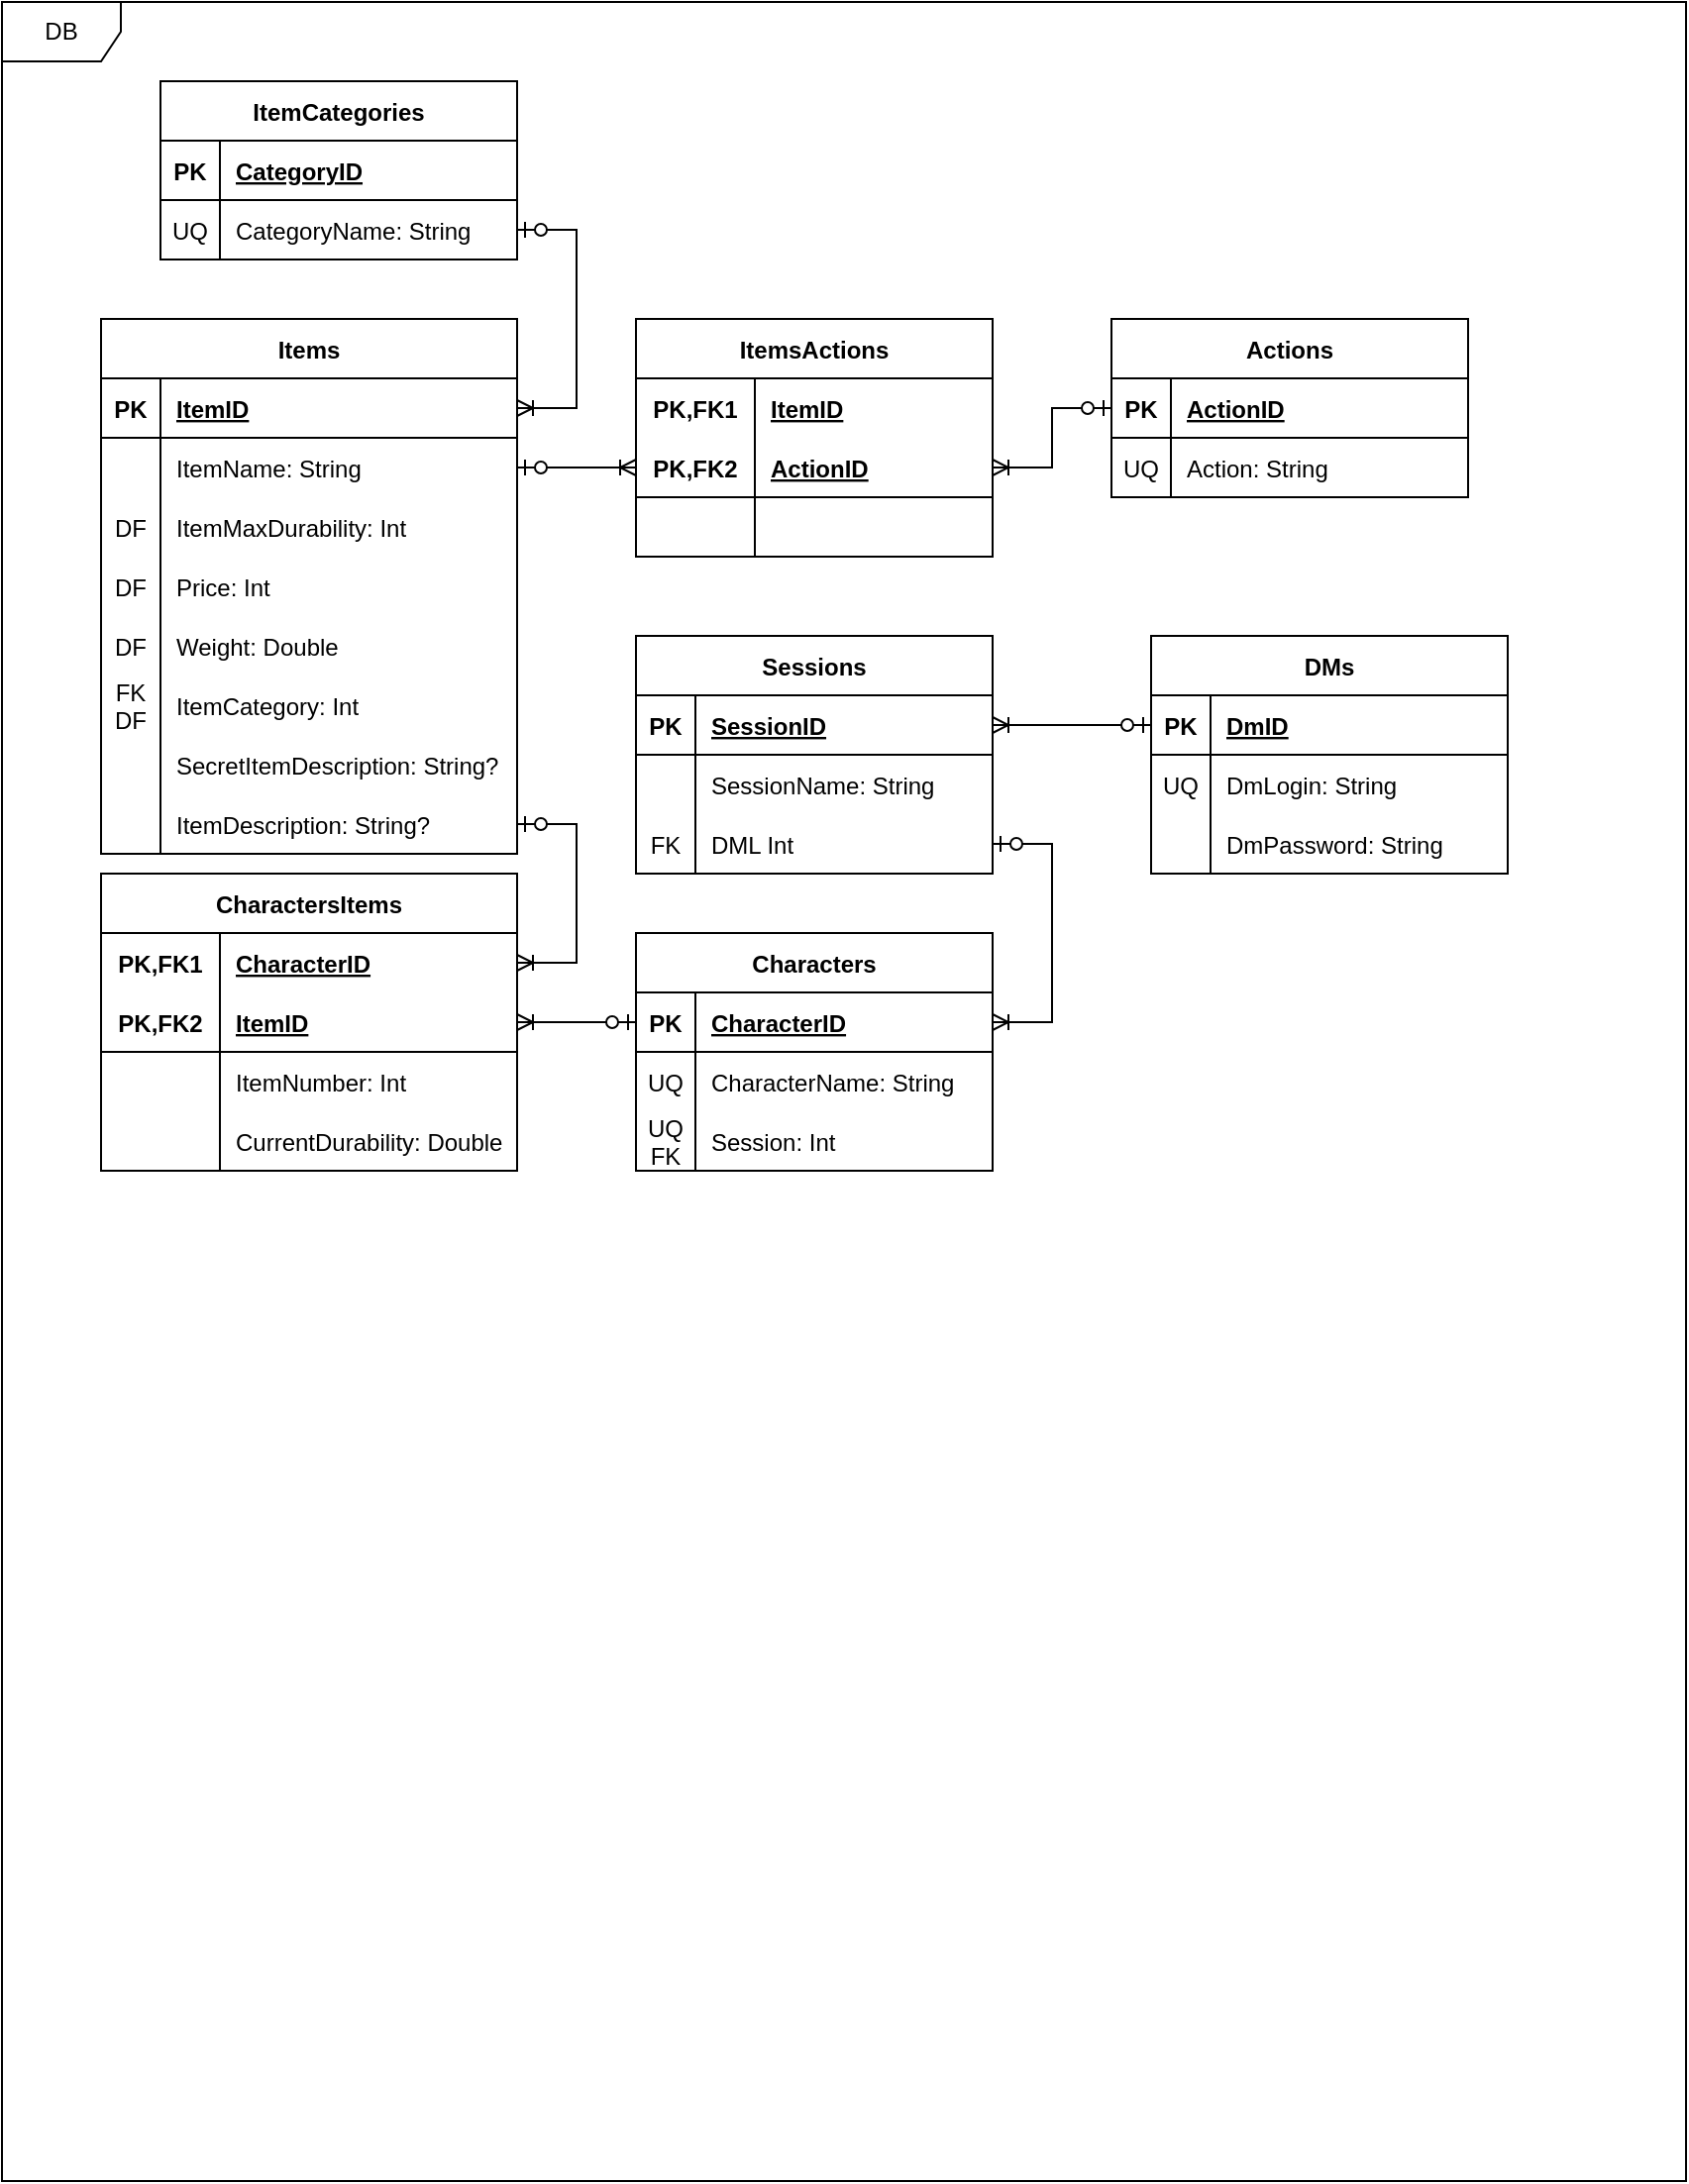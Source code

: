 <mxfile version="20.6.0" type="device"><diagram name="Page-1" id="c4acf3e9-155e-7222-9cf6-157b1a14988f"><mxGraphModel dx="1374" dy="775" grid="0" gridSize="10" guides="1" tooltips="1" connect="1" arrows="1" fold="1" page="1" pageScale="1" pageWidth="850" pageHeight="1100" background="none" math="0" shadow="0"><root><mxCell id="0"/><mxCell id="1" parent="0"/><mxCell id="YHHfuSLydvviwbBUo5Nz-66" value="DB" style="shape=umlFrame;whiteSpace=wrap;html=1;" parent="1" vertex="1"><mxGeometry width="850" height="1100" as="geometry"/></mxCell><mxCell id="YHHfuSLydvviwbBUo5Nz-67" value="ItemCategories" style="shape=table;startSize=30;container=1;collapsible=1;childLayout=tableLayout;fixedRows=1;rowLines=0;fontStyle=1;align=center;resizeLast=1;" parent="1" vertex="1"><mxGeometry x="80" y="40" width="180" height="90" as="geometry"/></mxCell><mxCell id="YHHfuSLydvviwbBUo5Nz-68" value="" style="shape=tableRow;horizontal=0;startSize=0;swimlaneHead=0;swimlaneBody=0;fillColor=none;collapsible=0;dropTarget=0;points=[[0,0.5],[1,0.5]];portConstraint=eastwest;top=0;left=0;right=0;bottom=1;" parent="YHHfuSLydvviwbBUo5Nz-67" vertex="1"><mxGeometry y="30" width="180" height="30" as="geometry"/></mxCell><mxCell id="YHHfuSLydvviwbBUo5Nz-69" value="PK" style="shape=partialRectangle;connectable=0;fillColor=none;top=0;left=0;bottom=0;right=0;fontStyle=1;overflow=hidden;" parent="YHHfuSLydvviwbBUo5Nz-68" vertex="1"><mxGeometry width="30" height="30" as="geometry"><mxRectangle width="30" height="30" as="alternateBounds"/></mxGeometry></mxCell><mxCell id="YHHfuSLydvviwbBUo5Nz-70" value="CategoryID" style="shape=partialRectangle;connectable=0;fillColor=none;top=0;left=0;bottom=0;right=0;align=left;spacingLeft=6;fontStyle=5;overflow=hidden;" parent="YHHfuSLydvviwbBUo5Nz-68" vertex="1"><mxGeometry x="30" width="150" height="30" as="geometry"><mxRectangle width="150" height="30" as="alternateBounds"/></mxGeometry></mxCell><mxCell id="YHHfuSLydvviwbBUo5Nz-71" value="" style="shape=tableRow;horizontal=0;startSize=0;swimlaneHead=0;swimlaneBody=0;fillColor=none;collapsible=0;dropTarget=0;points=[[0,0.5],[1,0.5]];portConstraint=eastwest;top=0;left=0;right=0;bottom=0;" parent="YHHfuSLydvviwbBUo5Nz-67" vertex="1"><mxGeometry y="60" width="180" height="30" as="geometry"/></mxCell><mxCell id="YHHfuSLydvviwbBUo5Nz-72" value="UQ" style="shape=partialRectangle;connectable=0;fillColor=none;top=0;left=0;bottom=0;right=0;editable=1;overflow=hidden;" parent="YHHfuSLydvviwbBUo5Nz-71" vertex="1"><mxGeometry width="30" height="30" as="geometry"><mxRectangle width="30" height="30" as="alternateBounds"/></mxGeometry></mxCell><mxCell id="YHHfuSLydvviwbBUo5Nz-73" value="CategoryName: String" style="shape=partialRectangle;connectable=0;fillColor=none;top=0;left=0;bottom=0;right=0;align=left;spacingLeft=6;overflow=hidden;" parent="YHHfuSLydvviwbBUo5Nz-71" vertex="1"><mxGeometry x="30" width="150" height="30" as="geometry"><mxRectangle width="150" height="30" as="alternateBounds"/></mxGeometry></mxCell><mxCell id="YHHfuSLydvviwbBUo5Nz-80" value="Items" style="shape=table;startSize=30;container=1;collapsible=1;childLayout=tableLayout;fixedRows=1;rowLines=0;fontStyle=1;align=center;resizeLast=1;" parent="1" vertex="1"><mxGeometry x="50" y="160" width="210" height="270" as="geometry"/></mxCell><mxCell id="YHHfuSLydvviwbBUo5Nz-81" value="" style="shape=tableRow;horizontal=0;startSize=0;swimlaneHead=0;swimlaneBody=0;fillColor=none;collapsible=0;dropTarget=0;points=[[0,0.5],[1,0.5]];portConstraint=eastwest;top=0;left=0;right=0;bottom=1;" parent="YHHfuSLydvviwbBUo5Nz-80" vertex="1"><mxGeometry y="30" width="210" height="30" as="geometry"/></mxCell><mxCell id="YHHfuSLydvviwbBUo5Nz-82" value="PK" style="shape=partialRectangle;connectable=0;fillColor=none;top=0;left=0;bottom=0;right=0;fontStyle=1;overflow=hidden;" parent="YHHfuSLydvviwbBUo5Nz-81" vertex="1"><mxGeometry width="30" height="30" as="geometry"><mxRectangle width="30" height="30" as="alternateBounds"/></mxGeometry></mxCell><mxCell id="YHHfuSLydvviwbBUo5Nz-83" value="ItemID" style="shape=partialRectangle;connectable=0;fillColor=none;top=0;left=0;bottom=0;right=0;align=left;spacingLeft=6;fontStyle=5;overflow=hidden;" parent="YHHfuSLydvviwbBUo5Nz-81" vertex="1"><mxGeometry x="30" width="180" height="30" as="geometry"><mxRectangle width="180" height="30" as="alternateBounds"/></mxGeometry></mxCell><mxCell id="YHHfuSLydvviwbBUo5Nz-84" value="" style="shape=tableRow;horizontal=0;startSize=0;swimlaneHead=0;swimlaneBody=0;fillColor=none;collapsible=0;dropTarget=0;points=[[0,0.5],[1,0.5]];portConstraint=eastwest;top=0;left=0;right=0;bottom=0;" parent="YHHfuSLydvviwbBUo5Nz-80" vertex="1"><mxGeometry y="60" width="210" height="30" as="geometry"/></mxCell><mxCell id="YHHfuSLydvviwbBUo5Nz-85" value="" style="shape=partialRectangle;connectable=0;fillColor=none;top=0;left=0;bottom=0;right=0;editable=1;overflow=hidden;" parent="YHHfuSLydvviwbBUo5Nz-84" vertex="1"><mxGeometry width="30" height="30" as="geometry"><mxRectangle width="30" height="30" as="alternateBounds"/></mxGeometry></mxCell><mxCell id="YHHfuSLydvviwbBUo5Nz-86" value="ItemName: String" style="shape=partialRectangle;connectable=0;fillColor=none;top=0;left=0;bottom=0;right=0;align=left;spacingLeft=6;overflow=hidden;" parent="YHHfuSLydvviwbBUo5Nz-84" vertex="1"><mxGeometry x="30" width="180" height="30" as="geometry"><mxRectangle width="180" height="30" as="alternateBounds"/></mxGeometry></mxCell><mxCell id="YHHfuSLydvviwbBUo5Nz-87" value="" style="shape=tableRow;horizontal=0;startSize=0;swimlaneHead=0;swimlaneBody=0;fillColor=none;collapsible=0;dropTarget=0;points=[[0,0.5],[1,0.5]];portConstraint=eastwest;top=0;left=0;right=0;bottom=0;" parent="YHHfuSLydvviwbBUo5Nz-80" vertex="1"><mxGeometry y="90" width="210" height="30" as="geometry"/></mxCell><mxCell id="YHHfuSLydvviwbBUo5Nz-88" value="DF" style="shape=partialRectangle;connectable=0;fillColor=none;top=0;left=0;bottom=0;right=0;editable=1;overflow=hidden;" parent="YHHfuSLydvviwbBUo5Nz-87" vertex="1"><mxGeometry width="30" height="30" as="geometry"><mxRectangle width="30" height="30" as="alternateBounds"/></mxGeometry></mxCell><mxCell id="YHHfuSLydvviwbBUo5Nz-89" value="ItemMaxDurability: Int" style="shape=partialRectangle;connectable=0;fillColor=none;top=0;left=0;bottom=0;right=0;align=left;spacingLeft=6;overflow=hidden;" parent="YHHfuSLydvviwbBUo5Nz-87" vertex="1"><mxGeometry x="30" width="180" height="30" as="geometry"><mxRectangle width="180" height="30" as="alternateBounds"/></mxGeometry></mxCell><mxCell id="YHHfuSLydvviwbBUo5Nz-90" value="" style="shape=tableRow;horizontal=0;startSize=0;swimlaneHead=0;swimlaneBody=0;fillColor=none;collapsible=0;dropTarget=0;points=[[0,0.5],[1,0.5]];portConstraint=eastwest;top=0;left=0;right=0;bottom=0;" parent="YHHfuSLydvviwbBUo5Nz-80" vertex="1"><mxGeometry y="120" width="210" height="30" as="geometry"/></mxCell><mxCell id="YHHfuSLydvviwbBUo5Nz-91" value="DF" style="shape=partialRectangle;connectable=0;fillColor=none;top=0;left=0;bottom=0;right=0;editable=1;overflow=hidden;" parent="YHHfuSLydvviwbBUo5Nz-90" vertex="1"><mxGeometry width="30" height="30" as="geometry"><mxRectangle width="30" height="30" as="alternateBounds"/></mxGeometry></mxCell><mxCell id="YHHfuSLydvviwbBUo5Nz-92" value="Price: Int" style="shape=partialRectangle;connectable=0;fillColor=none;top=0;left=0;bottom=0;right=0;align=left;spacingLeft=6;overflow=hidden;" parent="YHHfuSLydvviwbBUo5Nz-90" vertex="1"><mxGeometry x="30" width="180" height="30" as="geometry"><mxRectangle width="180" height="30" as="alternateBounds"/></mxGeometry></mxCell><mxCell id="YHHfuSLydvviwbBUo5Nz-93" value="" style="shape=tableRow;horizontal=0;startSize=0;swimlaneHead=0;swimlaneBody=0;fillColor=none;collapsible=0;dropTarget=0;points=[[0,0.5],[1,0.5]];portConstraint=eastwest;top=0;left=0;right=0;bottom=0;" parent="YHHfuSLydvviwbBUo5Nz-80" vertex="1"><mxGeometry y="150" width="210" height="30" as="geometry"/></mxCell><mxCell id="YHHfuSLydvviwbBUo5Nz-94" value="DF" style="shape=partialRectangle;connectable=0;fillColor=none;top=0;left=0;bottom=0;right=0;editable=1;overflow=hidden;" parent="YHHfuSLydvviwbBUo5Nz-93" vertex="1"><mxGeometry width="30" height="30" as="geometry"><mxRectangle width="30" height="30" as="alternateBounds"/></mxGeometry></mxCell><mxCell id="YHHfuSLydvviwbBUo5Nz-95" value="Weight: Double" style="shape=partialRectangle;connectable=0;fillColor=none;top=0;left=0;bottom=0;right=0;align=left;spacingLeft=6;overflow=hidden;" parent="YHHfuSLydvviwbBUo5Nz-93" vertex="1"><mxGeometry x="30" width="180" height="30" as="geometry"><mxRectangle width="180" height="30" as="alternateBounds"/></mxGeometry></mxCell><mxCell id="YHHfuSLydvviwbBUo5Nz-96" value="" style="shape=tableRow;horizontal=0;startSize=0;swimlaneHead=0;swimlaneBody=0;fillColor=none;collapsible=0;dropTarget=0;points=[[0,0.5],[1,0.5]];portConstraint=eastwest;top=0;left=0;right=0;bottom=0;" parent="YHHfuSLydvviwbBUo5Nz-80" vertex="1"><mxGeometry y="180" width="210" height="30" as="geometry"/></mxCell><mxCell id="YHHfuSLydvviwbBUo5Nz-97" value="FK&#10;DF" style="shape=partialRectangle;connectable=0;fillColor=none;top=0;left=0;bottom=0;right=0;editable=1;overflow=hidden;" parent="YHHfuSLydvviwbBUo5Nz-96" vertex="1"><mxGeometry width="30" height="30" as="geometry"><mxRectangle width="30" height="30" as="alternateBounds"/></mxGeometry></mxCell><mxCell id="YHHfuSLydvviwbBUo5Nz-98" value="ItemCategory: Int" style="shape=partialRectangle;connectable=0;fillColor=none;top=0;left=0;bottom=0;right=0;align=left;spacingLeft=6;overflow=hidden;" parent="YHHfuSLydvviwbBUo5Nz-96" vertex="1"><mxGeometry x="30" width="180" height="30" as="geometry"><mxRectangle width="180" height="30" as="alternateBounds"/></mxGeometry></mxCell><mxCell id="5GeJG0-YzMfBoGwI85q9-1" value="" style="shape=tableRow;horizontal=0;startSize=0;swimlaneHead=0;swimlaneBody=0;fillColor=none;collapsible=0;dropTarget=0;points=[[0,0.5],[1,0.5]];portConstraint=eastwest;top=0;left=0;right=0;bottom=0;" vertex="1" parent="YHHfuSLydvviwbBUo5Nz-80"><mxGeometry y="210" width="210" height="30" as="geometry"/></mxCell><mxCell id="5GeJG0-YzMfBoGwI85q9-2" value="" style="shape=partialRectangle;connectable=0;fillColor=none;top=0;left=0;bottom=0;right=0;editable=1;overflow=hidden;" vertex="1" parent="5GeJG0-YzMfBoGwI85q9-1"><mxGeometry width="30" height="30" as="geometry"><mxRectangle width="30" height="30" as="alternateBounds"/></mxGeometry></mxCell><mxCell id="5GeJG0-YzMfBoGwI85q9-3" value="SecretItemDescription: String?" style="shape=partialRectangle;connectable=0;fillColor=none;top=0;left=0;bottom=0;right=0;align=left;spacingLeft=6;overflow=hidden;" vertex="1" parent="5GeJG0-YzMfBoGwI85q9-1"><mxGeometry x="30" width="180" height="30" as="geometry"><mxRectangle width="180" height="30" as="alternateBounds"/></mxGeometry></mxCell><mxCell id="YHHfuSLydvviwbBUo5Nz-99" value="" style="shape=tableRow;horizontal=0;startSize=0;swimlaneHead=0;swimlaneBody=0;fillColor=none;collapsible=0;dropTarget=0;points=[[0,0.5],[1,0.5]];portConstraint=eastwest;top=0;left=0;right=0;bottom=0;" parent="YHHfuSLydvviwbBUo5Nz-80" vertex="1"><mxGeometry y="240" width="210" height="30" as="geometry"/></mxCell><mxCell id="YHHfuSLydvviwbBUo5Nz-100" value="" style="shape=partialRectangle;connectable=0;fillColor=none;top=0;left=0;bottom=0;right=0;editable=1;overflow=hidden;" parent="YHHfuSLydvviwbBUo5Nz-99" vertex="1"><mxGeometry width="30" height="30" as="geometry"><mxRectangle width="30" height="30" as="alternateBounds"/></mxGeometry></mxCell><mxCell id="YHHfuSLydvviwbBUo5Nz-101" value="ItemDescription: String?" style="shape=partialRectangle;connectable=0;fillColor=none;top=0;left=0;bottom=0;right=0;align=left;spacingLeft=6;overflow=hidden;" parent="YHHfuSLydvviwbBUo5Nz-99" vertex="1"><mxGeometry x="30" width="180" height="30" as="geometry"><mxRectangle width="180" height="30" as="alternateBounds"/></mxGeometry></mxCell><mxCell id="YHHfuSLydvviwbBUo5Nz-102" value="Actions" style="shape=table;startSize=30;container=1;collapsible=1;childLayout=tableLayout;fixedRows=1;rowLines=0;fontStyle=1;align=center;resizeLast=1;" parent="1" vertex="1"><mxGeometry x="560" y="160" width="180" height="90" as="geometry"/></mxCell><mxCell id="YHHfuSLydvviwbBUo5Nz-103" value="" style="shape=tableRow;horizontal=0;startSize=0;swimlaneHead=0;swimlaneBody=0;fillColor=none;collapsible=0;dropTarget=0;points=[[0,0.5],[1,0.5]];portConstraint=eastwest;top=0;left=0;right=0;bottom=1;" parent="YHHfuSLydvviwbBUo5Nz-102" vertex="1"><mxGeometry y="30" width="180" height="30" as="geometry"/></mxCell><mxCell id="YHHfuSLydvviwbBUo5Nz-104" value="PK" style="shape=partialRectangle;connectable=0;fillColor=none;top=0;left=0;bottom=0;right=0;fontStyle=1;overflow=hidden;" parent="YHHfuSLydvviwbBUo5Nz-103" vertex="1"><mxGeometry width="30" height="30" as="geometry"><mxRectangle width="30" height="30" as="alternateBounds"/></mxGeometry></mxCell><mxCell id="YHHfuSLydvviwbBUo5Nz-105" value="ActionID" style="shape=partialRectangle;connectable=0;fillColor=none;top=0;left=0;bottom=0;right=0;align=left;spacingLeft=6;fontStyle=5;overflow=hidden;" parent="YHHfuSLydvviwbBUo5Nz-103" vertex="1"><mxGeometry x="30" width="150" height="30" as="geometry"><mxRectangle width="150" height="30" as="alternateBounds"/></mxGeometry></mxCell><mxCell id="YHHfuSLydvviwbBUo5Nz-106" value="" style="shape=tableRow;horizontal=0;startSize=0;swimlaneHead=0;swimlaneBody=0;fillColor=none;collapsible=0;dropTarget=0;points=[[0,0.5],[1,0.5]];portConstraint=eastwest;top=0;left=0;right=0;bottom=0;" parent="YHHfuSLydvviwbBUo5Nz-102" vertex="1"><mxGeometry y="60" width="180" height="30" as="geometry"/></mxCell><mxCell id="YHHfuSLydvviwbBUo5Nz-107" value="UQ" style="shape=partialRectangle;connectable=0;fillColor=none;top=0;left=0;bottom=0;right=0;editable=1;overflow=hidden;" parent="YHHfuSLydvviwbBUo5Nz-106" vertex="1"><mxGeometry width="30" height="30" as="geometry"><mxRectangle width="30" height="30" as="alternateBounds"/></mxGeometry></mxCell><mxCell id="YHHfuSLydvviwbBUo5Nz-108" value="Action: String" style="shape=partialRectangle;connectable=0;fillColor=none;top=0;left=0;bottom=0;right=0;align=left;spacingLeft=6;overflow=hidden;" parent="YHHfuSLydvviwbBUo5Nz-106" vertex="1"><mxGeometry x="30" width="150" height="30" as="geometry"><mxRectangle width="150" height="30" as="alternateBounds"/></mxGeometry></mxCell><mxCell id="YHHfuSLydvviwbBUo5Nz-115" value="ItemsActions" style="shape=table;startSize=30;container=1;collapsible=1;childLayout=tableLayout;fixedRows=1;rowLines=0;fontStyle=1;align=center;resizeLast=1;" parent="1" vertex="1"><mxGeometry x="320" y="160" width="180" height="120" as="geometry"/></mxCell><mxCell id="YHHfuSLydvviwbBUo5Nz-116" value="" style="shape=tableRow;horizontal=0;startSize=0;swimlaneHead=0;swimlaneBody=0;fillColor=none;collapsible=0;dropTarget=0;points=[[0,0.5],[1,0.5]];portConstraint=eastwest;top=0;left=0;right=0;bottom=0;" parent="YHHfuSLydvviwbBUo5Nz-115" vertex="1"><mxGeometry y="30" width="180" height="30" as="geometry"/></mxCell><mxCell id="YHHfuSLydvviwbBUo5Nz-117" value="PK,FK1" style="shape=partialRectangle;connectable=0;fillColor=none;top=0;left=0;bottom=0;right=0;fontStyle=1;overflow=hidden;" parent="YHHfuSLydvviwbBUo5Nz-116" vertex="1"><mxGeometry width="60" height="30" as="geometry"><mxRectangle width="60" height="30" as="alternateBounds"/></mxGeometry></mxCell><mxCell id="YHHfuSLydvviwbBUo5Nz-118" value="ItemID" style="shape=partialRectangle;connectable=0;fillColor=none;top=0;left=0;bottom=0;right=0;align=left;spacingLeft=6;fontStyle=5;overflow=hidden;" parent="YHHfuSLydvviwbBUo5Nz-116" vertex="1"><mxGeometry x="60" width="120" height="30" as="geometry"><mxRectangle width="120" height="30" as="alternateBounds"/></mxGeometry></mxCell><mxCell id="YHHfuSLydvviwbBUo5Nz-119" value="" style="shape=tableRow;horizontal=0;startSize=0;swimlaneHead=0;swimlaneBody=0;fillColor=none;collapsible=0;dropTarget=0;points=[[0,0.5],[1,0.5]];portConstraint=eastwest;top=0;left=0;right=0;bottom=1;" parent="YHHfuSLydvviwbBUo5Nz-115" vertex="1"><mxGeometry y="60" width="180" height="30" as="geometry"/></mxCell><mxCell id="YHHfuSLydvviwbBUo5Nz-120" value="PK,FK2" style="shape=partialRectangle;connectable=0;fillColor=none;top=0;left=0;bottom=0;right=0;fontStyle=1;overflow=hidden;" parent="YHHfuSLydvviwbBUo5Nz-119" vertex="1"><mxGeometry width="60" height="30" as="geometry"><mxRectangle width="60" height="30" as="alternateBounds"/></mxGeometry></mxCell><mxCell id="YHHfuSLydvviwbBUo5Nz-121" value="ActionID" style="shape=partialRectangle;connectable=0;fillColor=none;top=0;left=0;bottom=0;right=0;align=left;spacingLeft=6;fontStyle=5;overflow=hidden;" parent="YHHfuSLydvviwbBUo5Nz-119" vertex="1"><mxGeometry x="60" width="120" height="30" as="geometry"><mxRectangle width="120" height="30" as="alternateBounds"/></mxGeometry></mxCell><mxCell id="YHHfuSLydvviwbBUo5Nz-125" value="" style="shape=tableRow;horizontal=0;startSize=0;swimlaneHead=0;swimlaneBody=0;fillColor=none;collapsible=0;dropTarget=0;points=[[0,0.5],[1,0.5]];portConstraint=eastwest;top=0;left=0;right=0;bottom=0;" parent="YHHfuSLydvviwbBUo5Nz-115" vertex="1"><mxGeometry y="90" width="180" height="30" as="geometry"/></mxCell><mxCell id="YHHfuSLydvviwbBUo5Nz-126" value="" style="shape=partialRectangle;connectable=0;fillColor=none;top=0;left=0;bottom=0;right=0;editable=1;overflow=hidden;" parent="YHHfuSLydvviwbBUo5Nz-125" vertex="1"><mxGeometry width="60" height="30" as="geometry"><mxRectangle width="60" height="30" as="alternateBounds"/></mxGeometry></mxCell><mxCell id="YHHfuSLydvviwbBUo5Nz-127" value="" style="shape=partialRectangle;connectable=0;fillColor=none;top=0;left=0;bottom=0;right=0;align=left;spacingLeft=6;overflow=hidden;" parent="YHHfuSLydvviwbBUo5Nz-125" vertex="1"><mxGeometry x="60" width="120" height="30" as="geometry"><mxRectangle width="120" height="30" as="alternateBounds"/></mxGeometry></mxCell><mxCell id="YHHfuSLydvviwbBUo5Nz-128" value="DMs" style="shape=table;startSize=30;container=1;collapsible=1;childLayout=tableLayout;fixedRows=1;rowLines=0;fontStyle=1;align=center;resizeLast=1;" parent="1" vertex="1"><mxGeometry x="580" y="320" width="180" height="120" as="geometry"/></mxCell><mxCell id="YHHfuSLydvviwbBUo5Nz-129" value="" style="shape=tableRow;horizontal=0;startSize=0;swimlaneHead=0;swimlaneBody=0;fillColor=none;collapsible=0;dropTarget=0;points=[[0,0.5],[1,0.5]];portConstraint=eastwest;top=0;left=0;right=0;bottom=1;" parent="YHHfuSLydvviwbBUo5Nz-128" vertex="1"><mxGeometry y="30" width="180" height="30" as="geometry"/></mxCell><mxCell id="YHHfuSLydvviwbBUo5Nz-130" value="PK" style="shape=partialRectangle;connectable=0;fillColor=none;top=0;left=0;bottom=0;right=0;fontStyle=1;overflow=hidden;" parent="YHHfuSLydvviwbBUo5Nz-129" vertex="1"><mxGeometry width="30" height="30" as="geometry"><mxRectangle width="30" height="30" as="alternateBounds"/></mxGeometry></mxCell><mxCell id="YHHfuSLydvviwbBUo5Nz-131" value="DmID" style="shape=partialRectangle;connectable=0;fillColor=none;top=0;left=0;bottom=0;right=0;align=left;spacingLeft=6;fontStyle=5;overflow=hidden;" parent="YHHfuSLydvviwbBUo5Nz-129" vertex="1"><mxGeometry x="30" width="150" height="30" as="geometry"><mxRectangle width="150" height="30" as="alternateBounds"/></mxGeometry></mxCell><mxCell id="YHHfuSLydvviwbBUo5Nz-132" value="" style="shape=tableRow;horizontal=0;startSize=0;swimlaneHead=0;swimlaneBody=0;fillColor=none;collapsible=0;dropTarget=0;points=[[0,0.5],[1,0.5]];portConstraint=eastwest;top=0;left=0;right=0;bottom=0;" parent="YHHfuSLydvviwbBUo5Nz-128" vertex="1"><mxGeometry y="60" width="180" height="30" as="geometry"/></mxCell><mxCell id="YHHfuSLydvviwbBUo5Nz-133" value="UQ" style="shape=partialRectangle;connectable=0;fillColor=none;top=0;left=0;bottom=0;right=0;editable=1;overflow=hidden;" parent="YHHfuSLydvviwbBUo5Nz-132" vertex="1"><mxGeometry width="30" height="30" as="geometry"><mxRectangle width="30" height="30" as="alternateBounds"/></mxGeometry></mxCell><mxCell id="YHHfuSLydvviwbBUo5Nz-134" value="DmLogin: String" style="shape=partialRectangle;connectable=0;fillColor=none;top=0;left=0;bottom=0;right=0;align=left;spacingLeft=6;overflow=hidden;" parent="YHHfuSLydvviwbBUo5Nz-132" vertex="1"><mxGeometry x="30" width="150" height="30" as="geometry"><mxRectangle width="150" height="30" as="alternateBounds"/></mxGeometry></mxCell><mxCell id="YHHfuSLydvviwbBUo5Nz-135" value="" style="shape=tableRow;horizontal=0;startSize=0;swimlaneHead=0;swimlaneBody=0;fillColor=none;collapsible=0;dropTarget=0;points=[[0,0.5],[1,0.5]];portConstraint=eastwest;top=0;left=0;right=0;bottom=0;" parent="YHHfuSLydvviwbBUo5Nz-128" vertex="1"><mxGeometry y="90" width="180" height="30" as="geometry"/></mxCell><mxCell id="YHHfuSLydvviwbBUo5Nz-136" value="" style="shape=partialRectangle;connectable=0;fillColor=none;top=0;left=0;bottom=0;right=0;editable=1;overflow=hidden;" parent="YHHfuSLydvviwbBUo5Nz-135" vertex="1"><mxGeometry width="30" height="30" as="geometry"><mxRectangle width="30" height="30" as="alternateBounds"/></mxGeometry></mxCell><mxCell id="YHHfuSLydvviwbBUo5Nz-137" value="DmPassword: String" style="shape=partialRectangle;connectable=0;fillColor=none;top=0;left=0;bottom=0;right=0;align=left;spacingLeft=6;overflow=hidden;" parent="YHHfuSLydvviwbBUo5Nz-135" vertex="1"><mxGeometry x="30" width="150" height="30" as="geometry"><mxRectangle width="150" height="30" as="alternateBounds"/></mxGeometry></mxCell><mxCell id="YHHfuSLydvviwbBUo5Nz-141" value="Sessions" style="shape=table;startSize=30;container=1;collapsible=1;childLayout=tableLayout;fixedRows=1;rowLines=0;fontStyle=1;align=center;resizeLast=1;" parent="1" vertex="1"><mxGeometry x="320" y="320" width="180" height="120" as="geometry"/></mxCell><mxCell id="YHHfuSLydvviwbBUo5Nz-142" value="" style="shape=tableRow;horizontal=0;startSize=0;swimlaneHead=0;swimlaneBody=0;fillColor=none;collapsible=0;dropTarget=0;points=[[0,0.5],[1,0.5]];portConstraint=eastwest;top=0;left=0;right=0;bottom=1;" parent="YHHfuSLydvviwbBUo5Nz-141" vertex="1"><mxGeometry y="30" width="180" height="30" as="geometry"/></mxCell><mxCell id="YHHfuSLydvviwbBUo5Nz-143" value="PK" style="shape=partialRectangle;connectable=0;fillColor=none;top=0;left=0;bottom=0;right=0;fontStyle=1;overflow=hidden;" parent="YHHfuSLydvviwbBUo5Nz-142" vertex="1"><mxGeometry width="30" height="30" as="geometry"><mxRectangle width="30" height="30" as="alternateBounds"/></mxGeometry></mxCell><mxCell id="YHHfuSLydvviwbBUo5Nz-144" value="SessionID" style="shape=partialRectangle;connectable=0;fillColor=none;top=0;left=0;bottom=0;right=0;align=left;spacingLeft=6;fontStyle=5;overflow=hidden;" parent="YHHfuSLydvviwbBUo5Nz-142" vertex="1"><mxGeometry x="30" width="150" height="30" as="geometry"><mxRectangle width="150" height="30" as="alternateBounds"/></mxGeometry></mxCell><mxCell id="YHHfuSLydvviwbBUo5Nz-145" value="" style="shape=tableRow;horizontal=0;startSize=0;swimlaneHead=0;swimlaneBody=0;fillColor=none;collapsible=0;dropTarget=0;points=[[0,0.5],[1,0.5]];portConstraint=eastwest;top=0;left=0;right=0;bottom=0;" parent="YHHfuSLydvviwbBUo5Nz-141" vertex="1"><mxGeometry y="60" width="180" height="30" as="geometry"/></mxCell><mxCell id="YHHfuSLydvviwbBUo5Nz-146" value="" style="shape=partialRectangle;connectable=0;fillColor=none;top=0;left=0;bottom=0;right=0;editable=1;overflow=hidden;" parent="YHHfuSLydvviwbBUo5Nz-145" vertex="1"><mxGeometry width="30" height="30" as="geometry"><mxRectangle width="30" height="30" as="alternateBounds"/></mxGeometry></mxCell><mxCell id="YHHfuSLydvviwbBUo5Nz-147" value="SessionName: String" style="shape=partialRectangle;connectable=0;fillColor=none;top=0;left=0;bottom=0;right=0;align=left;spacingLeft=6;overflow=hidden;" parent="YHHfuSLydvviwbBUo5Nz-145" vertex="1"><mxGeometry x="30" width="150" height="30" as="geometry"><mxRectangle width="150" height="30" as="alternateBounds"/></mxGeometry></mxCell><mxCell id="YHHfuSLydvviwbBUo5Nz-148" value="" style="shape=tableRow;horizontal=0;startSize=0;swimlaneHead=0;swimlaneBody=0;fillColor=none;collapsible=0;dropTarget=0;points=[[0,0.5],[1,0.5]];portConstraint=eastwest;top=0;left=0;right=0;bottom=0;" parent="YHHfuSLydvviwbBUo5Nz-141" vertex="1"><mxGeometry y="90" width="180" height="30" as="geometry"/></mxCell><mxCell id="YHHfuSLydvviwbBUo5Nz-149" value="FK" style="shape=partialRectangle;connectable=0;fillColor=none;top=0;left=0;bottom=0;right=0;editable=1;overflow=hidden;" parent="YHHfuSLydvviwbBUo5Nz-148" vertex="1"><mxGeometry width="30" height="30" as="geometry"><mxRectangle width="30" height="30" as="alternateBounds"/></mxGeometry></mxCell><mxCell id="YHHfuSLydvviwbBUo5Nz-150" value="DML Int" style="shape=partialRectangle;connectable=0;fillColor=none;top=0;left=0;bottom=0;right=0;align=left;spacingLeft=6;overflow=hidden;" parent="YHHfuSLydvviwbBUo5Nz-148" vertex="1"><mxGeometry x="30" width="150" height="30" as="geometry"><mxRectangle width="150" height="30" as="alternateBounds"/></mxGeometry></mxCell><mxCell id="YHHfuSLydvviwbBUo5Nz-154" value="Characters" style="shape=table;startSize=30;container=1;collapsible=1;childLayout=tableLayout;fixedRows=1;rowLines=0;fontStyle=1;align=center;resizeLast=1;" parent="1" vertex="1"><mxGeometry x="320" y="470" width="180" height="120" as="geometry"/></mxCell><mxCell id="YHHfuSLydvviwbBUo5Nz-155" value="" style="shape=tableRow;horizontal=0;startSize=0;swimlaneHead=0;swimlaneBody=0;fillColor=none;collapsible=0;dropTarget=0;points=[[0,0.5],[1,0.5]];portConstraint=eastwest;top=0;left=0;right=0;bottom=1;" parent="YHHfuSLydvviwbBUo5Nz-154" vertex="1"><mxGeometry y="30" width="180" height="30" as="geometry"/></mxCell><mxCell id="YHHfuSLydvviwbBUo5Nz-156" value="PK" style="shape=partialRectangle;connectable=0;fillColor=none;top=0;left=0;bottom=0;right=0;fontStyle=1;overflow=hidden;" parent="YHHfuSLydvviwbBUo5Nz-155" vertex="1"><mxGeometry width="30" height="30" as="geometry"><mxRectangle width="30" height="30" as="alternateBounds"/></mxGeometry></mxCell><mxCell id="YHHfuSLydvviwbBUo5Nz-157" value="CharacterID" style="shape=partialRectangle;connectable=0;fillColor=none;top=0;left=0;bottom=0;right=0;align=left;spacingLeft=6;fontStyle=5;overflow=hidden;" parent="YHHfuSLydvviwbBUo5Nz-155" vertex="1"><mxGeometry x="30" width="150" height="30" as="geometry"><mxRectangle width="150" height="30" as="alternateBounds"/></mxGeometry></mxCell><mxCell id="YHHfuSLydvviwbBUo5Nz-158" value="" style="shape=tableRow;horizontal=0;startSize=0;swimlaneHead=0;swimlaneBody=0;fillColor=none;collapsible=0;dropTarget=0;points=[[0,0.5],[1,0.5]];portConstraint=eastwest;top=0;left=0;right=0;bottom=0;" parent="YHHfuSLydvviwbBUo5Nz-154" vertex="1"><mxGeometry y="60" width="180" height="30" as="geometry"/></mxCell><mxCell id="YHHfuSLydvviwbBUo5Nz-159" value="UQ" style="shape=partialRectangle;connectable=0;fillColor=none;top=0;left=0;bottom=0;right=0;editable=1;overflow=hidden;" parent="YHHfuSLydvviwbBUo5Nz-158" vertex="1"><mxGeometry width="30" height="30" as="geometry"><mxRectangle width="30" height="30" as="alternateBounds"/></mxGeometry></mxCell><mxCell id="YHHfuSLydvviwbBUo5Nz-160" value="CharacterName: String" style="shape=partialRectangle;connectable=0;fillColor=none;top=0;left=0;bottom=0;right=0;align=left;spacingLeft=6;overflow=hidden;" parent="YHHfuSLydvviwbBUo5Nz-158" vertex="1"><mxGeometry x="30" width="150" height="30" as="geometry"><mxRectangle width="150" height="30" as="alternateBounds"/></mxGeometry></mxCell><mxCell id="YHHfuSLydvviwbBUo5Nz-161" value="" style="shape=tableRow;horizontal=0;startSize=0;swimlaneHead=0;swimlaneBody=0;fillColor=none;collapsible=0;dropTarget=0;points=[[0,0.5],[1,0.5]];portConstraint=eastwest;top=0;left=0;right=0;bottom=0;" parent="YHHfuSLydvviwbBUo5Nz-154" vertex="1"><mxGeometry y="90" width="180" height="30" as="geometry"/></mxCell><mxCell id="YHHfuSLydvviwbBUo5Nz-162" value="UQ&#10;FK" style="shape=partialRectangle;connectable=0;fillColor=none;top=0;left=0;bottom=0;right=0;editable=1;overflow=hidden;" parent="YHHfuSLydvviwbBUo5Nz-161" vertex="1"><mxGeometry width="30" height="30" as="geometry"><mxRectangle width="30" height="30" as="alternateBounds"/></mxGeometry></mxCell><mxCell id="YHHfuSLydvviwbBUo5Nz-163" value="Session: Int" style="shape=partialRectangle;connectable=0;fillColor=none;top=0;left=0;bottom=0;right=0;align=left;spacingLeft=6;overflow=hidden;" parent="YHHfuSLydvviwbBUo5Nz-161" vertex="1"><mxGeometry x="30" width="150" height="30" as="geometry"><mxRectangle width="150" height="30" as="alternateBounds"/></mxGeometry></mxCell><mxCell id="YHHfuSLydvviwbBUo5Nz-167" value="CharactersItems" style="shape=table;startSize=30;container=1;collapsible=1;childLayout=tableLayout;fixedRows=1;rowLines=0;fontStyle=1;align=center;resizeLast=1;" parent="1" vertex="1"><mxGeometry x="50" y="440" width="210" height="150" as="geometry"/></mxCell><mxCell id="YHHfuSLydvviwbBUo5Nz-168" value="" style="shape=tableRow;horizontal=0;startSize=0;swimlaneHead=0;swimlaneBody=0;fillColor=none;collapsible=0;dropTarget=0;points=[[0,0.5],[1,0.5]];portConstraint=eastwest;top=0;left=0;right=0;bottom=0;" parent="YHHfuSLydvviwbBUo5Nz-167" vertex="1"><mxGeometry y="30" width="210" height="30" as="geometry"/></mxCell><mxCell id="YHHfuSLydvviwbBUo5Nz-169" value="PK,FK1" style="shape=partialRectangle;connectable=0;fillColor=none;top=0;left=0;bottom=0;right=0;fontStyle=1;overflow=hidden;" parent="YHHfuSLydvviwbBUo5Nz-168" vertex="1"><mxGeometry width="60" height="30" as="geometry"><mxRectangle width="60" height="30" as="alternateBounds"/></mxGeometry></mxCell><mxCell id="YHHfuSLydvviwbBUo5Nz-170" value="CharacterID" style="shape=partialRectangle;connectable=0;fillColor=none;top=0;left=0;bottom=0;right=0;align=left;spacingLeft=6;fontStyle=5;overflow=hidden;" parent="YHHfuSLydvviwbBUo5Nz-168" vertex="1"><mxGeometry x="60" width="150" height="30" as="geometry"><mxRectangle width="150" height="30" as="alternateBounds"/></mxGeometry></mxCell><mxCell id="YHHfuSLydvviwbBUo5Nz-171" value="" style="shape=tableRow;horizontal=0;startSize=0;swimlaneHead=0;swimlaneBody=0;fillColor=none;collapsible=0;dropTarget=0;points=[[0,0.5],[1,0.5]];portConstraint=eastwest;top=0;left=0;right=0;bottom=1;" parent="YHHfuSLydvviwbBUo5Nz-167" vertex="1"><mxGeometry y="60" width="210" height="30" as="geometry"/></mxCell><mxCell id="YHHfuSLydvviwbBUo5Nz-172" value="PK,FK2" style="shape=partialRectangle;connectable=0;fillColor=none;top=0;left=0;bottom=0;right=0;fontStyle=1;overflow=hidden;" parent="YHHfuSLydvviwbBUo5Nz-171" vertex="1"><mxGeometry width="60" height="30" as="geometry"><mxRectangle width="60" height="30" as="alternateBounds"/></mxGeometry></mxCell><mxCell id="YHHfuSLydvviwbBUo5Nz-173" value="ItemID" style="shape=partialRectangle;connectable=0;fillColor=none;top=0;left=0;bottom=0;right=0;align=left;spacingLeft=6;fontStyle=5;overflow=hidden;" parent="YHHfuSLydvviwbBUo5Nz-171" vertex="1"><mxGeometry x="60" width="150" height="30" as="geometry"><mxRectangle width="150" height="30" as="alternateBounds"/></mxGeometry></mxCell><mxCell id="YHHfuSLydvviwbBUo5Nz-174" value="" style="shape=tableRow;horizontal=0;startSize=0;swimlaneHead=0;swimlaneBody=0;fillColor=none;collapsible=0;dropTarget=0;points=[[0,0.5],[1,0.5]];portConstraint=eastwest;top=0;left=0;right=0;bottom=0;" parent="YHHfuSLydvviwbBUo5Nz-167" vertex="1"><mxGeometry y="90" width="210" height="30" as="geometry"/></mxCell><mxCell id="YHHfuSLydvviwbBUo5Nz-175" value="" style="shape=partialRectangle;connectable=0;fillColor=none;top=0;left=0;bottom=0;right=0;editable=1;overflow=hidden;" parent="YHHfuSLydvviwbBUo5Nz-174" vertex="1"><mxGeometry width="60" height="30" as="geometry"><mxRectangle width="60" height="30" as="alternateBounds"/></mxGeometry></mxCell><mxCell id="YHHfuSLydvviwbBUo5Nz-176" value="ItemNumber: Int" style="shape=partialRectangle;connectable=0;fillColor=none;top=0;left=0;bottom=0;right=0;align=left;spacingLeft=6;overflow=hidden;" parent="YHHfuSLydvviwbBUo5Nz-174" vertex="1"><mxGeometry x="60" width="150" height="30" as="geometry"><mxRectangle width="150" height="30" as="alternateBounds"/></mxGeometry></mxCell><mxCell id="YHHfuSLydvviwbBUo5Nz-177" value="" style="shape=tableRow;horizontal=0;startSize=0;swimlaneHead=0;swimlaneBody=0;fillColor=none;collapsible=0;dropTarget=0;points=[[0,0.5],[1,0.5]];portConstraint=eastwest;top=0;left=0;right=0;bottom=0;" parent="YHHfuSLydvviwbBUo5Nz-167" vertex="1"><mxGeometry y="120" width="210" height="30" as="geometry"/></mxCell><mxCell id="YHHfuSLydvviwbBUo5Nz-178" value="" style="shape=partialRectangle;connectable=0;fillColor=none;top=0;left=0;bottom=0;right=0;editable=1;overflow=hidden;" parent="YHHfuSLydvviwbBUo5Nz-177" vertex="1"><mxGeometry width="60" height="30" as="geometry"><mxRectangle width="60" height="30" as="alternateBounds"/></mxGeometry></mxCell><mxCell id="YHHfuSLydvviwbBUo5Nz-179" value="CurrentDurability: Double" style="shape=partialRectangle;connectable=0;fillColor=none;top=0;left=0;bottom=0;right=0;align=left;spacingLeft=6;overflow=hidden;" parent="YHHfuSLydvviwbBUo5Nz-177" vertex="1"><mxGeometry x="60" width="150" height="30" as="geometry"><mxRectangle width="150" height="30" as="alternateBounds"/></mxGeometry></mxCell><mxCell id="YHHfuSLydvviwbBUo5Nz-180" value="" style="edgeStyle=entityRelationEdgeStyle;fontSize=12;html=1;endArrow=ERoneToMany;startArrow=ERzeroToOne;rounded=0;exitX=0;exitY=0.5;exitDx=0;exitDy=0;entryX=1;entryY=0.5;entryDx=0;entryDy=0;" parent="1" source="YHHfuSLydvviwbBUo5Nz-129" target="YHHfuSLydvviwbBUo5Nz-142" edge="1"><mxGeometry width="100" height="100" relative="1" as="geometry"><mxPoint x="490" y="330" as="sourcePoint"/><mxPoint x="590" y="230" as="targetPoint"/></mxGeometry></mxCell><mxCell id="YHHfuSLydvviwbBUo5Nz-181" value="" style="edgeStyle=entityRelationEdgeStyle;fontSize=12;html=1;endArrow=ERoneToMany;startArrow=ERzeroToOne;rounded=0;exitX=1;exitY=0.5;exitDx=0;exitDy=0;entryX=1;entryY=0.5;entryDx=0;entryDy=0;" parent="1" source="YHHfuSLydvviwbBUo5Nz-148" target="YHHfuSLydvviwbBUo5Nz-155" edge="1"><mxGeometry width="100" height="100" relative="1" as="geometry"><mxPoint x="490" y="330" as="sourcePoint"/><mxPoint x="590" y="230" as="targetPoint"/></mxGeometry></mxCell><mxCell id="YHHfuSLydvviwbBUo5Nz-182" value="" style="edgeStyle=entityRelationEdgeStyle;fontSize=12;html=1;endArrow=ERoneToMany;startArrow=ERzeroToOne;rounded=0;exitX=0;exitY=0.5;exitDx=0;exitDy=0;entryX=1;entryY=0.5;entryDx=0;entryDy=0;" parent="1" source="YHHfuSLydvviwbBUo5Nz-155" target="YHHfuSLydvviwbBUo5Nz-171" edge="1"><mxGeometry width="100" height="100" relative="1" as="geometry"><mxPoint x="490" y="330" as="sourcePoint"/><mxPoint x="590" y="230" as="targetPoint"/></mxGeometry></mxCell><mxCell id="YHHfuSLydvviwbBUo5Nz-183" value="" style="edgeStyle=entityRelationEdgeStyle;fontSize=12;html=1;endArrow=ERoneToMany;startArrow=ERzeroToOne;rounded=0;exitX=1;exitY=0.5;exitDx=0;exitDy=0;entryX=1;entryY=0.5;entryDx=0;entryDy=0;" parent="1" source="YHHfuSLydvviwbBUo5Nz-99" target="YHHfuSLydvviwbBUo5Nz-168" edge="1"><mxGeometry width="100" height="100" relative="1" as="geometry"><mxPoint x="490" y="330" as="sourcePoint"/><mxPoint x="590" y="230" as="targetPoint"/></mxGeometry></mxCell><mxCell id="YHHfuSLydvviwbBUo5Nz-184" value="" style="edgeStyle=entityRelationEdgeStyle;fontSize=12;html=1;endArrow=ERoneToMany;startArrow=ERzeroToOne;rounded=0;exitX=1;exitY=0.5;exitDx=0;exitDy=0;entryX=0;entryY=0.5;entryDx=0;entryDy=0;" parent="1" source="YHHfuSLydvviwbBUo5Nz-84" target="YHHfuSLydvviwbBUo5Nz-119" edge="1"><mxGeometry width="100" height="100" relative="1" as="geometry"><mxPoint x="490" y="330" as="sourcePoint"/><mxPoint x="590" y="230" as="targetPoint"/></mxGeometry></mxCell><mxCell id="YHHfuSLydvviwbBUo5Nz-185" value="" style="edgeStyle=entityRelationEdgeStyle;fontSize=12;html=1;endArrow=ERoneToMany;startArrow=ERzeroToOne;rounded=0;exitX=1;exitY=0.5;exitDx=0;exitDy=0;entryX=1;entryY=0.5;entryDx=0;entryDy=0;" parent="1" source="YHHfuSLydvviwbBUo5Nz-71" target="YHHfuSLydvviwbBUo5Nz-81" edge="1"><mxGeometry width="100" height="100" relative="1" as="geometry"><mxPoint x="490" y="330" as="sourcePoint"/><mxPoint x="590" y="230" as="targetPoint"/></mxGeometry></mxCell><mxCell id="YHHfuSLydvviwbBUo5Nz-186" value="" style="edgeStyle=entityRelationEdgeStyle;fontSize=12;html=1;endArrow=ERoneToMany;startArrow=ERzeroToOne;rounded=0;exitX=0;exitY=0.5;exitDx=0;exitDy=0;entryX=1;entryY=0.5;entryDx=0;entryDy=0;" parent="1" source="YHHfuSLydvviwbBUo5Nz-103" target="YHHfuSLydvviwbBUo5Nz-119" edge="1"><mxGeometry width="100" height="100" relative="1" as="geometry"><mxPoint x="490" y="330" as="sourcePoint"/><mxPoint x="590" y="230" as="targetPoint"/></mxGeometry></mxCell></root></mxGraphModel></diagram></mxfile>